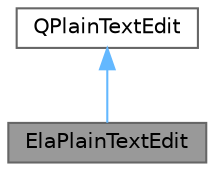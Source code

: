 digraph "ElaPlainTextEdit"
{
 // LATEX_PDF_SIZE
  bgcolor="transparent";
  edge [fontname=Helvetica,fontsize=10,labelfontname=Helvetica,labelfontsize=10];
  node [fontname=Helvetica,fontsize=10,shape=box,height=0.2,width=0.4];
  Node1 [id="Node000001",label="ElaPlainTextEdit",height=0.2,width=0.4,color="gray40", fillcolor="grey60", style="filled", fontcolor="black",tooltip="自定义纯文本编辑框类，支持主题切换和上下文菜单"];
  Node2 -> Node1 [id="edge1_Node000001_Node000002",dir="back",color="steelblue1",style="solid",tooltip=" "];
  Node2 [id="Node000002",label="QPlainTextEdit",height=0.2,width=0.4,color="gray40", fillcolor="white", style="filled",tooltip=" "];
}
